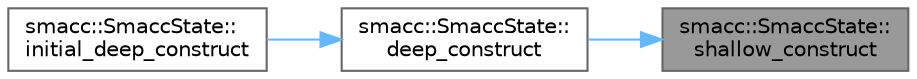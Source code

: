 digraph "smacc::SmaccState::shallow_construct"
{
 // LATEX_PDF_SIZE
  bgcolor="transparent";
  edge [fontname=Helvetica,fontsize=10,labelfontname=Helvetica,labelfontsize=10];
  node [fontname=Helvetica,fontsize=10,shape=box,height=0.2,width=0.4];
  rankdir="RL";
  Node1 [label="smacc::SmaccState::\lshallow_construct",height=0.2,width=0.4,color="gray40", fillcolor="grey60", style="filled", fontcolor="black",tooltip=" "];
  Node1 -> Node2 [dir="back",color="steelblue1",style="solid"];
  Node2 [label="smacc::SmaccState::\ldeep_construct",height=0.2,width=0.4,color="grey40", fillcolor="white", style="filled",URL="$classsmacc_1_1SmaccState.html#aac23d8a6909f75c5e5fca2a7c09b5368",tooltip=" "];
  Node2 -> Node3 [dir="back",color="steelblue1",style="solid"];
  Node3 [label="smacc::SmaccState::\linitial_deep_construct",height=0.2,width=0.4,color="grey40", fillcolor="white", style="filled",URL="$classsmacc_1_1SmaccState.html#af4b4635d16a32bdd3956e5d40ddbd01d",tooltip=" "];
}

